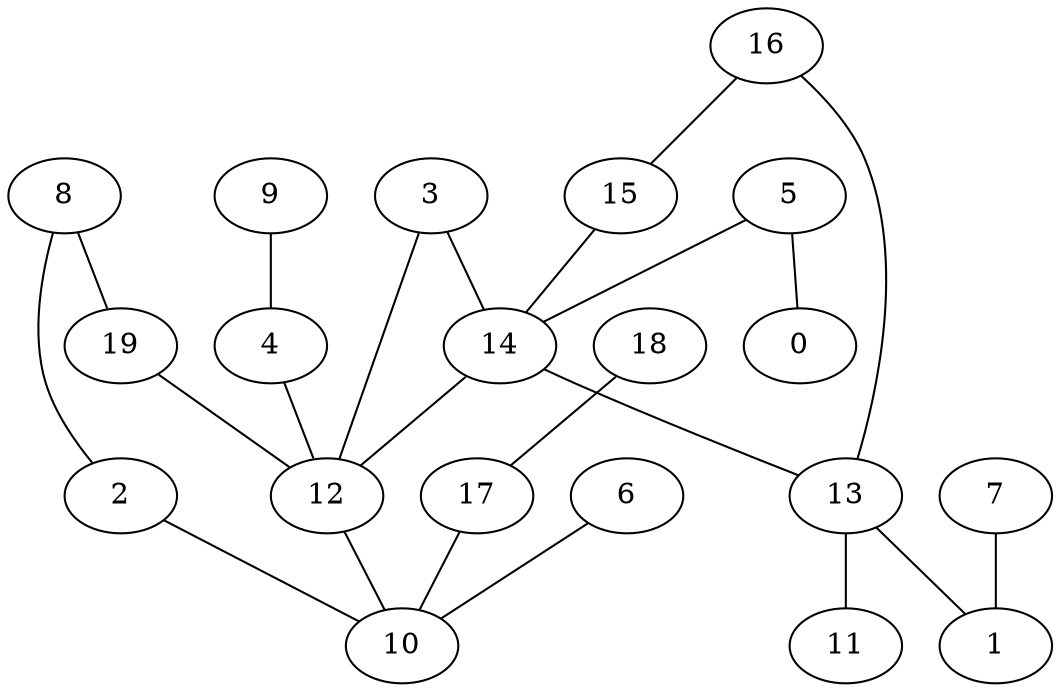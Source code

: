 digraph GG_graph {

subgraph G_graph {
edge [color = black]
"2" -> "10" [dir = none]
"17" -> "10" [dir = none]
"7" -> "1" [dir = none]
"18" -> "17" [dir = none]
"14" -> "13" [dir = none]
"16" -> "15" [dir = none]
"3" -> "12" [dir = none]
"3" -> "14" [dir = none]
"5" -> "0" [dir = none]
"5" -> "14" [dir = none]
"12" -> "10" [dir = none]
"4" -> "12" [dir = none]
"15" -> "14" [dir = none]
"13" -> "11" [dir = none]
"13" -> "1" [dir = none]
"9" -> "4" [dir = none]
"8" -> "19" [dir = none]
"19" -> "12" [dir = none]
"6" -> "10" [dir = none]
"8" -> "2" [dir = none]
"14" -> "12" [dir = none]
"16" -> "13" [dir = none]
}

}
